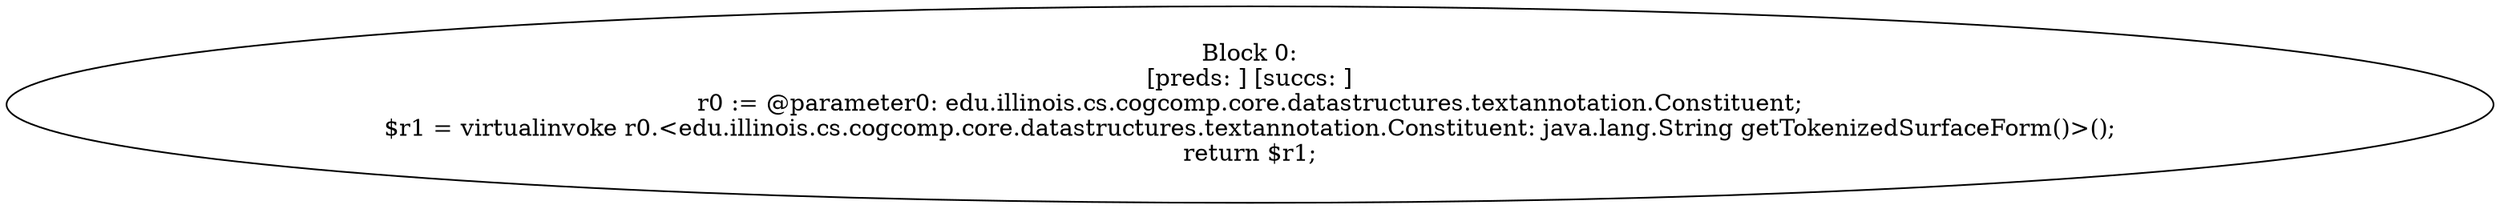 digraph "unitGraph" {
    "Block 0:
[preds: ] [succs: ]
r0 := @parameter0: edu.illinois.cs.cogcomp.core.datastructures.textannotation.Constituent;
$r1 = virtualinvoke r0.<edu.illinois.cs.cogcomp.core.datastructures.textannotation.Constituent: java.lang.String getTokenizedSurfaceForm()>();
return $r1;
"
}
